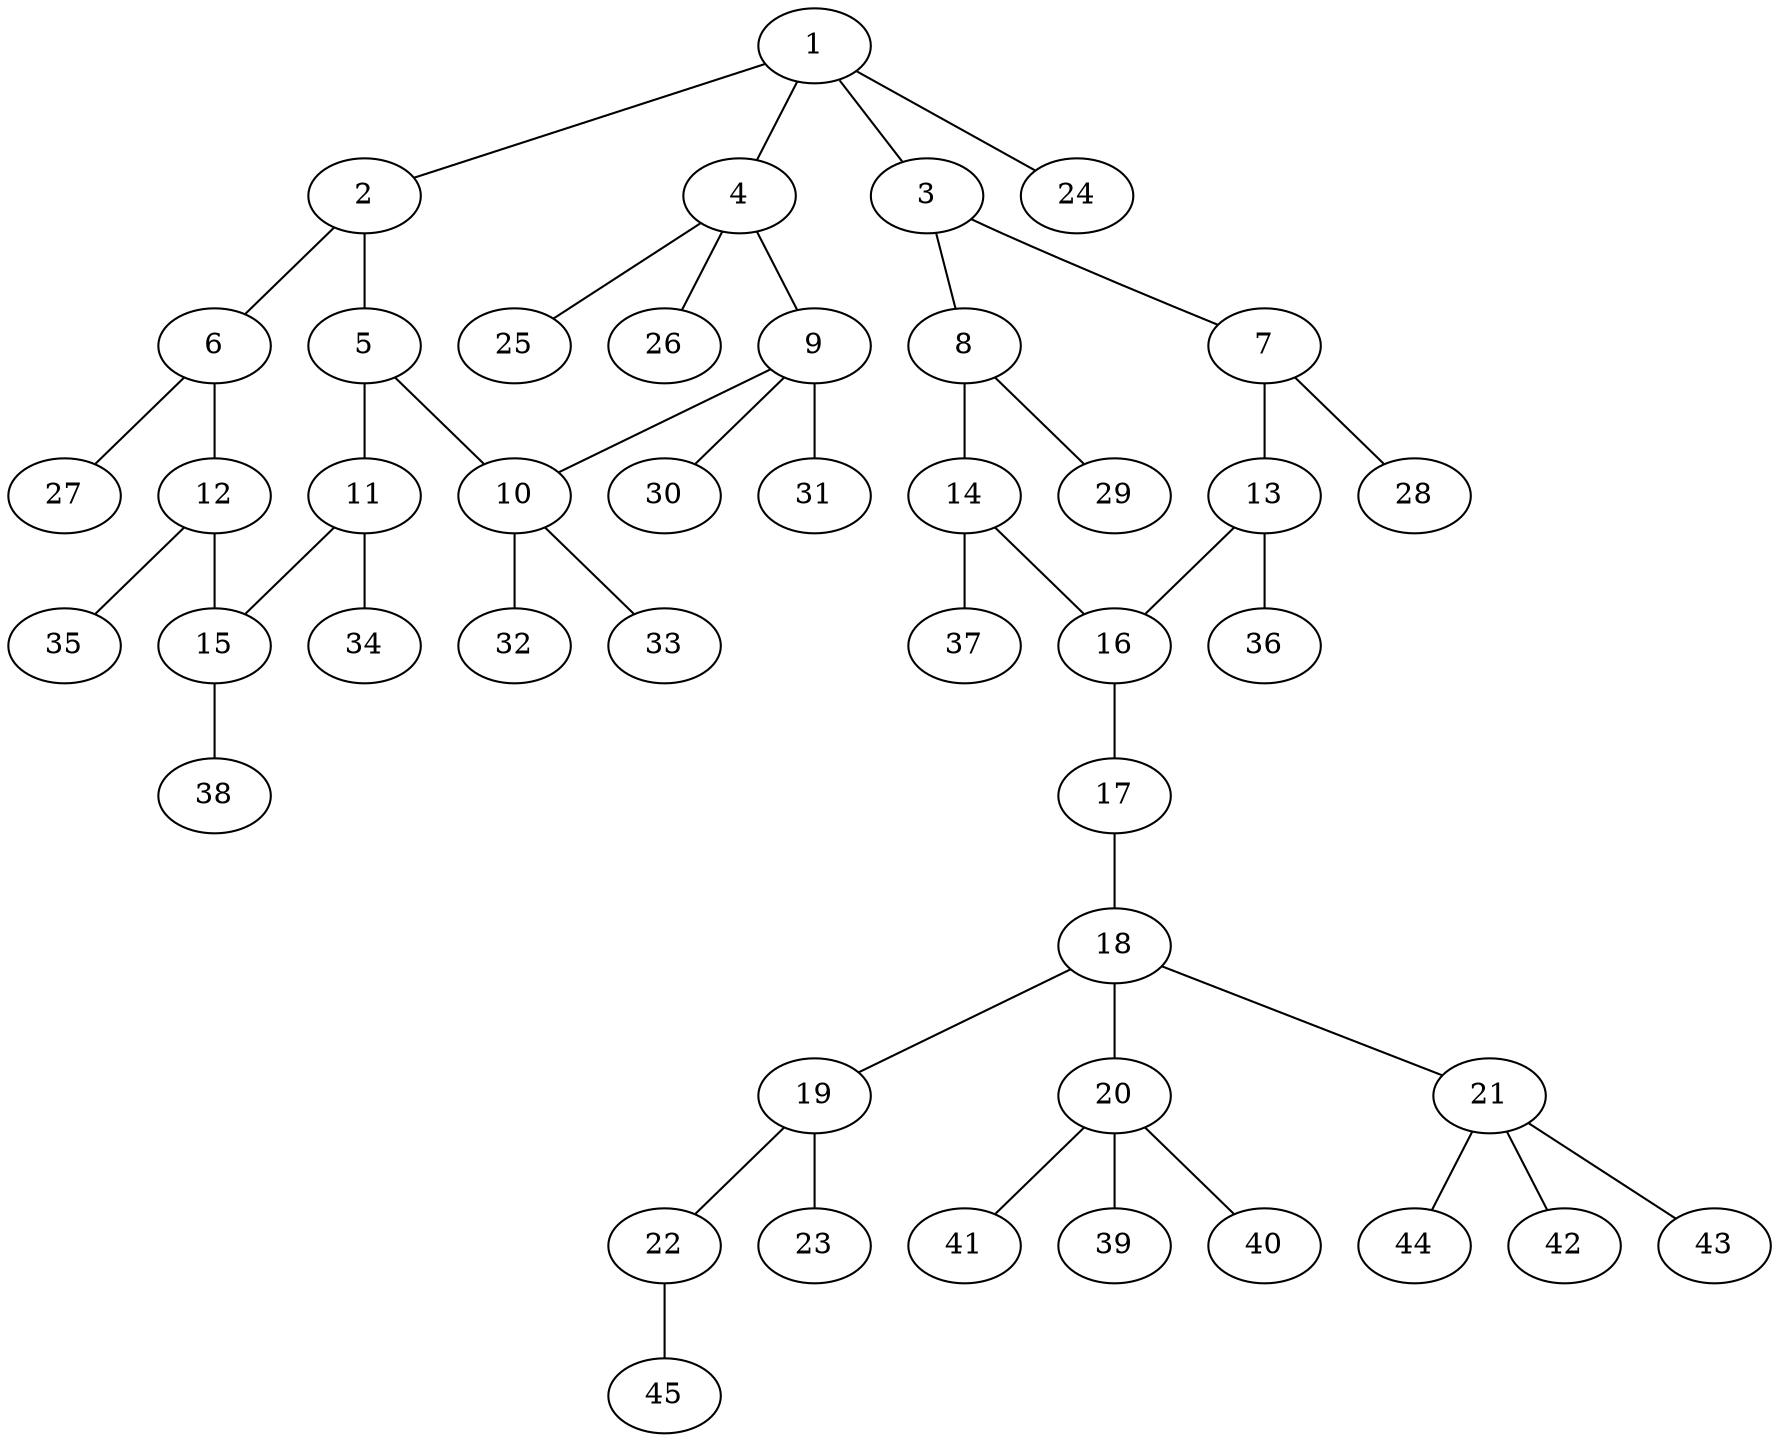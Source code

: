 graph molecule_1892 {
	1	 [chem=C];
	2	 [chem=C];
	1 -- 2	 [valence=1];
	3	 [chem=C];
	1 -- 3	 [valence=1];
	4	 [chem=C];
	1 -- 4	 [valence=1];
	24	 [chem=H];
	1 -- 24	 [valence=1];
	5	 [chem=C];
	2 -- 5	 [valence=2];
	6	 [chem=C];
	2 -- 6	 [valence=1];
	7	 [chem=C];
	3 -- 7	 [valence=2];
	8	 [chem=C];
	3 -- 8	 [valence=1];
	9	 [chem=C];
	4 -- 9	 [valence=1];
	25	 [chem=H];
	4 -- 25	 [valence=1];
	26	 [chem=H];
	4 -- 26	 [valence=1];
	10	 [chem=C];
	5 -- 10	 [valence=1];
	11	 [chem=C];
	5 -- 11	 [valence=1];
	12	 [chem=C];
	6 -- 12	 [valence=2];
	27	 [chem=H];
	6 -- 27	 [valence=1];
	13	 [chem=C];
	7 -- 13	 [valence=1];
	28	 [chem=H];
	7 -- 28	 [valence=1];
	14	 [chem=C];
	8 -- 14	 [valence=2];
	29	 [chem=H];
	8 -- 29	 [valence=1];
	9 -- 10	 [valence=1];
	30	 [chem=H];
	9 -- 30	 [valence=1];
	31	 [chem=H];
	9 -- 31	 [valence=1];
	32	 [chem=H];
	10 -- 32	 [valence=1];
	33	 [chem=H];
	10 -- 33	 [valence=1];
	15	 [chem=C];
	11 -- 15	 [valence=2];
	34	 [chem=H];
	11 -- 34	 [valence=1];
	12 -- 15	 [valence=1];
	35	 [chem=H];
	12 -- 35	 [valence=1];
	16	 [chem=C];
	13 -- 16	 [valence=2];
	36	 [chem=H];
	13 -- 36	 [valence=1];
	14 -- 16	 [valence=1];
	37	 [chem=H];
	14 -- 37	 [valence=1];
	38	 [chem=H];
	15 -- 38	 [valence=1];
	17	 [chem=O];
	16 -- 17	 [valence=1];
	18	 [chem=C];
	17 -- 18	 [valence=1];
	19	 [chem=C];
	18 -- 19	 [valence=1];
	20	 [chem=C];
	18 -- 20	 [valence=1];
	21	 [chem=C];
	18 -- 21	 [valence=1];
	22	 [chem=O];
	19 -- 22	 [valence=1];
	23	 [chem=O];
	19 -- 23	 [valence=2];
	39	 [chem=H];
	20 -- 39	 [valence=1];
	40	 [chem=H];
	20 -- 40	 [valence=1];
	41	 [chem=H];
	20 -- 41	 [valence=1];
	42	 [chem=H];
	21 -- 42	 [valence=1];
	43	 [chem=H];
	21 -- 43	 [valence=1];
	44	 [chem=H];
	21 -- 44	 [valence=1];
	45	 [chem=H];
	22 -- 45	 [valence=1];
}
